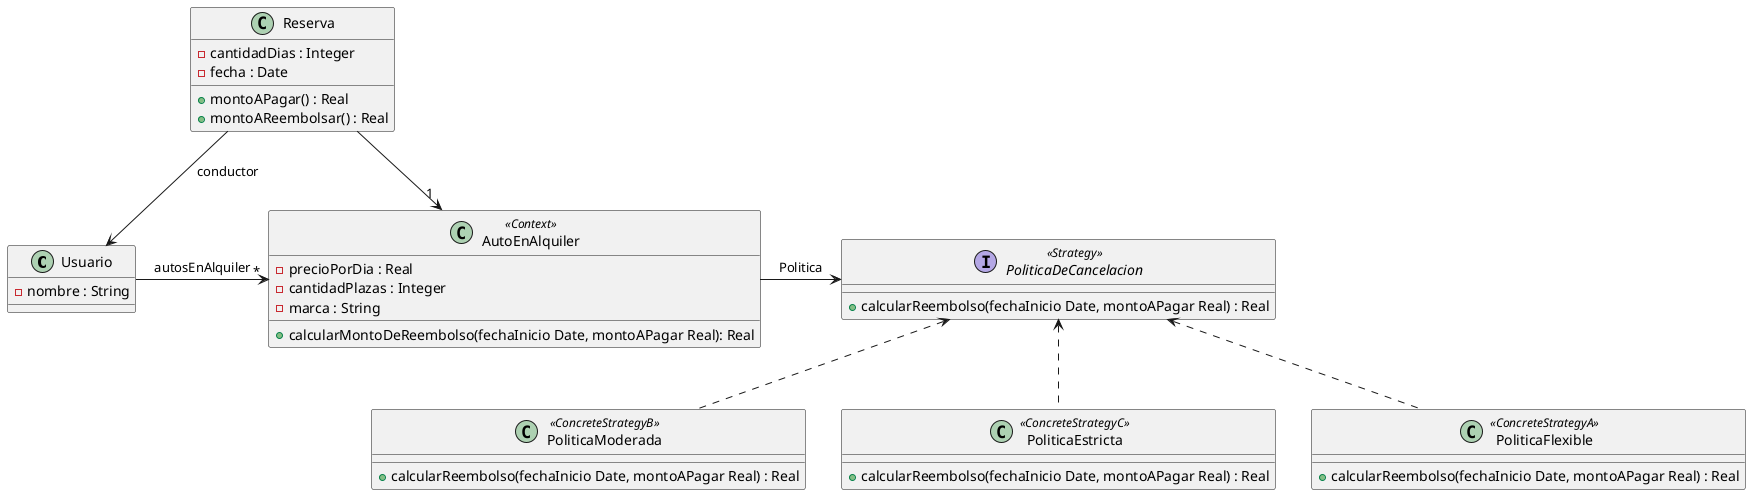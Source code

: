 @startuml Ejercicio9 

Usuario -> "*" AutoEnAlquiler : autosEnAlquiler 
Reserva --> "1" AutoEnAlquiler 
Reserva --> Usuario : conductor
AutoEnAlquiler -> PoliticaDeCancelacion : Politica 
PoliticaDeCancelacion <.. PoliticaModerada
PoliticaDeCancelacion <.. PoliticaEstricta
PoliticaDeCancelacion <.. PoliticaFlexible 

Class Usuario {
    -nombre : String
}

Class AutoEnAlquiler <<Context>> {
    -precioPorDia : Real 
    -cantidadPlazas : Integer 
    -marca : String 
    +calcularMontoDeReembolso(fechaInicio Date, montoAPagar Real): Real 
}

Class Reserva {
    -cantidadDias : Integer 
    -fecha : Date 
    +montoAPagar() : Real 
    +montoAReembolsar() : Real 
}

Interface PoliticaDeCancelacion <<Strategy>> {
    +calcularReembolso(fechaInicio Date, montoAPagar Real) : Real 
}

Class PoliticaFlexible <<ConcreteStrategyA>> {
    +calcularReembolso(fechaInicio Date, montoAPagar Real) : Real 
}

Class PoliticaModerada <<ConcreteStrategyB>> {
    +calcularReembolso(fechaInicio Date, montoAPagar Real) : Real 
} 

Class PoliticaEstricta <<ConcreteStrategyC>> {
    +calcularReembolso(fechaInicio Date, montoAPagar Real) : Real 
}

@enduml